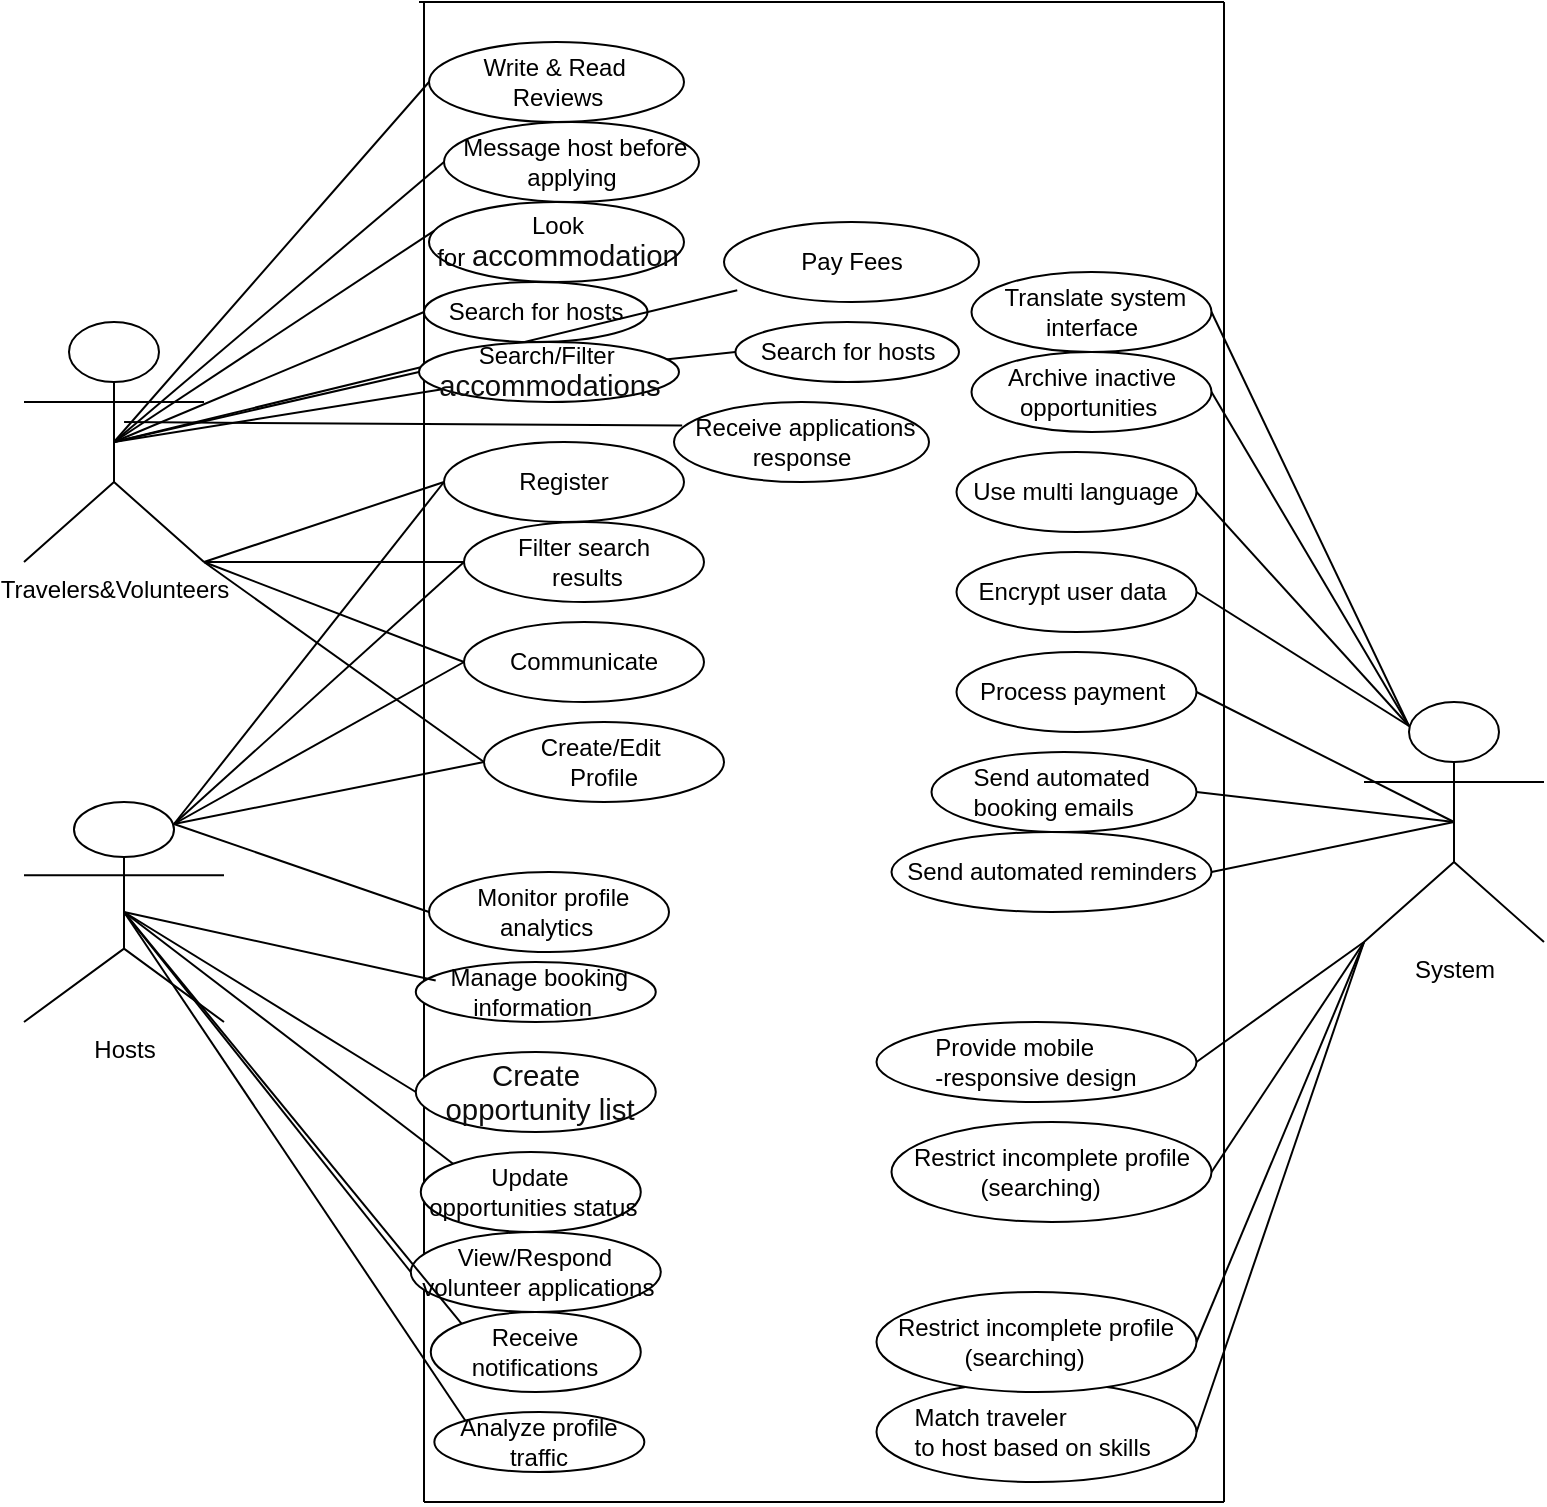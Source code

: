<mxfile version="26.2.13">
  <diagram name="Page-1" id="VHy5btwFp9xQQAj88qH7">
    <mxGraphModel dx="1392" dy="1803" grid="1" gridSize="10" guides="1" tooltips="1" connect="1" arrows="1" fold="1" page="1" pageScale="1" pageWidth="850" pageHeight="1100" math="0" shadow="0">
      <root>
        <mxCell id="0" />
        <mxCell id="1" parent="0" />
        <mxCell id="mg__9qmA6hPqHbvAzffK-1" value="Travelers&amp;amp;Volunteers" style="shape=umlActor;html=1;verticalLabelPosition=bottom;verticalAlign=top;align=center;" parent="1" vertex="1">
          <mxGeometry x="40" y="20" width="90" height="120" as="geometry" />
        </mxCell>
        <mxCell id="mg__9qmA6hPqHbvAzffK-3" value="Hosts" style="shape=umlActor;html=1;verticalLabelPosition=bottom;verticalAlign=top;align=center;" parent="1" vertex="1">
          <mxGeometry x="40" y="260" width="100" height="110" as="geometry" />
        </mxCell>
        <mxCell id="mg__9qmA6hPqHbvAzffK-6" value="Register" style="ellipse;whiteSpace=wrap;html=1;" parent="1" vertex="1">
          <mxGeometry x="250" y="80" width="120" height="40" as="geometry" />
        </mxCell>
        <mxCell id="mg__9qmA6hPqHbvAzffK-9" value="" style="edgeStyle=none;html=1;endArrow=none;verticalAlign=bottom;rounded=0;" parent="1" edge="1">
          <mxGeometry width="160" relative="1" as="geometry">
            <mxPoint x="240" y="610" as="sourcePoint" />
            <mxPoint x="640" y="610" as="targetPoint" />
          </mxGeometry>
        </mxCell>
        <mxCell id="mg__9qmA6hPqHbvAzffK-10" value="" style="edgeStyle=none;html=1;endArrow=none;verticalAlign=bottom;rounded=0;" parent="1" edge="1">
          <mxGeometry width="160" relative="1" as="geometry">
            <mxPoint x="240" y="610" as="sourcePoint" />
            <mxPoint x="240" y="-140" as="targetPoint" />
          </mxGeometry>
        </mxCell>
        <mxCell id="mg__9qmA6hPqHbvAzffK-11" value="" style="edgeStyle=none;html=1;endArrow=none;verticalAlign=bottom;rounded=0;" parent="1" edge="1">
          <mxGeometry width="160" relative="1" as="geometry">
            <mxPoint x="640" y="610" as="sourcePoint" />
            <mxPoint x="640" y="-140" as="targetPoint" />
          </mxGeometry>
        </mxCell>
        <mxCell id="mg__9qmA6hPqHbvAzffK-13" value="" style="edgeStyle=none;html=1;endArrow=none;verticalAlign=bottom;rounded=0;" parent="1" edge="1">
          <mxGeometry width="160" relative="1" as="geometry">
            <mxPoint x="237.5" y="-140" as="sourcePoint" />
            <mxPoint x="640" y="-140" as="targetPoint" />
          </mxGeometry>
        </mxCell>
        <mxCell id="mg__9qmA6hPqHbvAzffK-16" value="" style="edgeStyle=none;html=1;endArrow=none;verticalAlign=bottom;rounded=0;entryX=0;entryY=0.5;entryDx=0;entryDy=0;exitX=1;exitY=1;exitDx=0;exitDy=0;exitPerimeter=0;" parent="1" target="mg__9qmA6hPqHbvAzffK-6" edge="1" source="mg__9qmA6hPqHbvAzffK-1">
          <mxGeometry width="160" relative="1" as="geometry">
            <mxPoint x="120" y="109.5" as="sourcePoint" />
            <mxPoint x="280" y="109.5" as="targetPoint" />
          </mxGeometry>
        </mxCell>
        <mxCell id="mg__9qmA6hPqHbvAzffK-17" value="" style="edgeStyle=none;html=1;endArrow=none;verticalAlign=bottom;rounded=0;entryX=0;entryY=0.5;entryDx=0;entryDy=0;exitX=0.75;exitY=0.1;exitDx=0;exitDy=0;exitPerimeter=0;" parent="1" target="mg__9qmA6hPqHbvAzffK-6" edge="1" source="mg__9qmA6hPqHbvAzffK-3">
          <mxGeometry width="160" relative="1" as="geometry">
            <mxPoint x="130" y="292.25" as="sourcePoint" />
            <mxPoint x="330" y="287.75" as="targetPoint" />
          </mxGeometry>
        </mxCell>
        <mxCell id="mg__9qmA6hPqHbvAzffK-18" value="Look for&amp;nbsp;&lt;span style=&quot;font-size: 11pt; line-height: 115%; color: rgb(13, 13, 13);&quot;&gt;accommodation&lt;/span&gt;" style="ellipse;whiteSpace=wrap;html=1;" parent="1" vertex="1">
          <mxGeometry x="242.5" y="-40" width="127.5" height="40" as="geometry" />
        </mxCell>
        <mxCell id="mg__9qmA6hPqHbvAzffK-19" value="" style="edgeStyle=none;html=1;endArrow=none;verticalAlign=bottom;rounded=0;entryX=0.02;entryY=0.36;entryDx=0;entryDy=0;entryPerimeter=0;exitX=0.5;exitY=0.5;exitDx=0;exitDy=0;exitPerimeter=0;" parent="1" target="mg__9qmA6hPqHbvAzffK-18" edge="1" source="mg__9qmA6hPqHbvAzffK-1">
          <mxGeometry width="160" relative="1" as="geometry">
            <mxPoint x="120" y="120" as="sourcePoint" />
            <mxPoint x="320" y="115.5" as="targetPoint" />
          </mxGeometry>
        </mxCell>
        <mxCell id="mg__9qmA6hPqHbvAzffK-20" value="&lt;span style=&quot;font-size: 11pt; line-height: 115%; color: rgb(13, 13, 13);&quot;&gt;Create&lt;/span&gt;&lt;div&gt;&lt;span style=&quot;font-size: 11pt; line-height: 115%; color: rgb(13, 13, 13);&quot;&gt;&amp;nbsp;opportunity list&lt;/span&gt;&lt;/div&gt;" style="ellipse;whiteSpace=wrap;html=1;" parent="1" vertex="1">
          <mxGeometry x="235.89" y="385" width="120" height="40" as="geometry" />
        </mxCell>
        <mxCell id="mg__9qmA6hPqHbvAzffK-21" value="" style="edgeStyle=none;html=1;endArrow=none;verticalAlign=bottom;rounded=0;entryX=0;entryY=0.5;entryDx=0;entryDy=0;exitX=0.5;exitY=0.5;exitDx=0;exitDy=0;exitPerimeter=0;" parent="1" target="mg__9qmA6hPqHbvAzffK-20" edge="1" source="mg__9qmA6hPqHbvAzffK-3">
          <mxGeometry width="160" relative="1" as="geometry">
            <mxPoint x="150" y="310" as="sourcePoint" />
            <mxPoint x="338" y="129" as="targetPoint" />
          </mxGeometry>
        </mxCell>
        <mxCell id="mg__9qmA6hPqHbvAzffK-22" value="View/Respond&lt;div&gt;&amp;nbsp;volunteer applications&lt;/div&gt;" style="ellipse;whiteSpace=wrap;html=1;rotation=0;" parent="1" vertex="1">
          <mxGeometry x="233.39" y="475" width="125" height="40" as="geometry" />
        </mxCell>
        <mxCell id="mg__9qmA6hPqHbvAzffK-25" value="Update&lt;div&gt;&amp;nbsp;opportunities status&lt;/div&gt;" style="ellipse;whiteSpace=wrap;html=1;" parent="1" vertex="1">
          <mxGeometry x="238.39" y="435" width="110" height="40" as="geometry" />
        </mxCell>
        <mxCell id="mg__9qmA6hPqHbvAzffK-26" value="" style="edgeStyle=none;html=1;endArrow=none;verticalAlign=bottom;rounded=0;exitX=0.5;exitY=0.5;exitDx=0;exitDy=0;exitPerimeter=0;" parent="1" target="mg__9qmA6hPqHbvAzffK-24" edge="1" source="mg__9qmA6hPqHbvAzffK-1">
          <mxGeometry width="160" relative="1" as="geometry">
            <mxPoint x="90" y="80" as="sourcePoint" />
            <mxPoint x="333" y="195" as="targetPoint" />
          </mxGeometry>
        </mxCell>
        <mxCell id="mg__9qmA6hPqHbvAzffK-27" value="" style="edgeStyle=none;html=1;endArrow=none;verticalAlign=bottom;rounded=0;entryX=0;entryY=0;entryDx=0;entryDy=0;exitX=0.5;exitY=0.5;exitDx=0;exitDy=0;exitPerimeter=0;" parent="1" target="mg__9qmA6hPqHbvAzffK-25" edge="1" source="mg__9qmA6hPqHbvAzffK-3">
          <mxGeometry width="160" relative="1" as="geometry">
            <mxPoint x="150" y="312.25" as="sourcePoint" />
            <mxPoint x="330" y="295" as="targetPoint" />
          </mxGeometry>
        </mxCell>
        <mxCell id="mg__9qmA6hPqHbvAzffK-28" value="Communicate" style="ellipse;whiteSpace=wrap;html=1;" parent="1" vertex="1">
          <mxGeometry x="260" y="170" width="120" height="40" as="geometry" />
        </mxCell>
        <mxCell id="mg__9qmA6hPqHbvAzffK-29" value="" style="edgeStyle=none;html=1;endArrow=none;verticalAlign=bottom;rounded=0;entryX=0;entryY=0.5;entryDx=0;entryDy=0;exitX=0.75;exitY=0.1;exitDx=0;exitDy=0;exitPerimeter=0;" parent="1" target="mg__9qmA6hPqHbvAzffK-28" edge="1" source="mg__9qmA6hPqHbvAzffK-3">
          <mxGeometry width="160" relative="1" as="geometry">
            <mxPoint x="150" y="312.25" as="sourcePoint" />
            <mxPoint x="350" y="435" as="targetPoint" />
          </mxGeometry>
        </mxCell>
        <mxCell id="mg__9qmA6hPqHbvAzffK-30" value="" style="edgeStyle=none;html=1;endArrow=none;verticalAlign=bottom;rounded=0;exitX=1;exitY=1;exitDx=0;exitDy=0;exitPerimeter=0;entryX=0;entryY=0.5;entryDx=0;entryDy=0;" parent="1" target="mg__9qmA6hPqHbvAzffK-28" edge="1" source="mg__9qmA6hPqHbvAzffK-1">
          <mxGeometry width="160" relative="1" as="geometry">
            <mxPoint x="85" y="230" as="sourcePoint" />
            <mxPoint x="342" y="249" as="targetPoint" />
          </mxGeometry>
        </mxCell>
        <mxCell id="8gyLErTpw2jjx-ygtuql-1" value="Create/Edit&amp;nbsp;&lt;div&gt;Profile&lt;/div&gt;" style="ellipse;whiteSpace=wrap;html=1;" vertex="1" parent="1">
          <mxGeometry x="270" y="220" width="120" height="40" as="geometry" />
        </mxCell>
        <mxCell id="8gyLErTpw2jjx-ygtuql-2" value="" style="edgeStyle=none;html=1;endArrow=none;verticalAlign=bottom;rounded=0;entryX=0;entryY=0.5;entryDx=0;entryDy=0;exitX=1;exitY=1;exitDx=0;exitDy=0;exitPerimeter=0;" edge="1" parent="1" source="mg__9qmA6hPqHbvAzffK-1" target="8gyLErTpw2jjx-ygtuql-1">
          <mxGeometry width="160" relative="1" as="geometry">
            <mxPoint x="90" y="80" as="sourcePoint" />
            <mxPoint x="260" y="135" as="targetPoint" />
          </mxGeometry>
        </mxCell>
        <mxCell id="8gyLErTpw2jjx-ygtuql-4" value="" style="edgeStyle=none;html=1;endArrow=none;verticalAlign=bottom;rounded=0;entryX=0;entryY=0.5;entryDx=0;entryDy=0;exitX=0.75;exitY=0.1;exitDx=0;exitDy=0;exitPerimeter=0;" edge="1" parent="1" source="mg__9qmA6hPqHbvAzffK-3" target="8gyLErTpw2jjx-ygtuql-1">
          <mxGeometry width="160" relative="1" as="geometry">
            <mxPoint x="140" y="302.25" as="sourcePoint" />
            <mxPoint x="268" y="149" as="targetPoint" />
          </mxGeometry>
        </mxCell>
        <mxCell id="8gyLErTpw2jjx-ygtuql-5" value="Receive notifications" style="ellipse;whiteSpace=wrap;html=1;rotation=0;" vertex="1" parent="1">
          <mxGeometry x="243.39" y="515" width="105" height="40" as="geometry" />
        </mxCell>
        <mxCell id="8gyLErTpw2jjx-ygtuql-6" value="" style="edgeStyle=none;html=1;endArrow=none;verticalAlign=bottom;rounded=0;entryX=0;entryY=0.5;entryDx=0;entryDy=0;exitX=0.5;exitY=0.5;exitDx=0;exitDy=0;exitPerimeter=0;" edge="1" parent="1" source="mg__9qmA6hPqHbvAzffK-3" target="mg__9qmA6hPqHbvAzffK-22">
          <mxGeometry width="160" relative="1" as="geometry">
            <mxPoint x="100" y="325" as="sourcePoint" />
            <mxPoint x="521" y="340" as="targetPoint" />
          </mxGeometry>
        </mxCell>
        <mxCell id="8gyLErTpw2jjx-ygtuql-8" value="" style="edgeStyle=none;html=1;endArrow=none;verticalAlign=bottom;rounded=0;entryX=0;entryY=0;entryDx=0;entryDy=0;exitX=0.5;exitY=0.5;exitDx=0;exitDy=0;exitPerimeter=0;" edge="1" parent="1" source="mg__9qmA6hPqHbvAzffK-3" target="8gyLErTpw2jjx-ygtuql-5">
          <mxGeometry width="160" relative="1" as="geometry">
            <mxPoint x="100" y="325" as="sourcePoint" />
            <mxPoint x="260" y="365" as="targetPoint" />
          </mxGeometry>
        </mxCell>
        <mxCell id="8gyLErTpw2jjx-ygtuql-9" value="Analyze profile traffic" style="ellipse;whiteSpace=wrap;html=1;rotation=0;" vertex="1" parent="1">
          <mxGeometry x="245.17" y="565" width="105" height="30" as="geometry" />
        </mxCell>
        <mxCell id="8gyLErTpw2jjx-ygtuql-10" value="" style="edgeStyle=none;html=1;endArrow=none;verticalAlign=bottom;rounded=0;exitX=0.5;exitY=0.5;exitDx=0;exitDy=0;exitPerimeter=0;entryX=0;entryY=0;entryDx=0;entryDy=0;" edge="1" parent="1" source="mg__9qmA6hPqHbvAzffK-3" target="8gyLErTpw2jjx-ygtuql-9">
          <mxGeometry width="160" relative="1" as="geometry">
            <mxPoint x="100" y="325" as="sourcePoint" />
            <mxPoint x="280" y="640" as="targetPoint" />
          </mxGeometry>
        </mxCell>
        <mxCell id="8gyLErTpw2jjx-ygtuql-11" value="&amp;nbsp;Manage booking information&amp;nbsp;" style="ellipse;whiteSpace=wrap;html=1;rotation=0;" vertex="1" parent="1">
          <mxGeometry x="235.89" y="340" width="120" height="30" as="geometry" />
        </mxCell>
        <mxCell id="8gyLErTpw2jjx-ygtuql-12" value="" style="edgeStyle=none;html=1;endArrow=none;verticalAlign=bottom;rounded=0;entryX=0.083;entryY=0.309;entryDx=0;entryDy=0;exitX=0.5;exitY=0.5;exitDx=0;exitDy=0;exitPerimeter=0;entryPerimeter=0;" edge="1" parent="1" source="mg__9qmA6hPqHbvAzffK-3" target="8gyLErTpw2jjx-ygtuql-11">
          <mxGeometry width="160" relative="1" as="geometry">
            <mxPoint x="100" y="325" as="sourcePoint" />
            <mxPoint x="255" y="404" as="targetPoint" />
          </mxGeometry>
        </mxCell>
        <mxCell id="8gyLErTpw2jjx-ygtuql-13" value="Search for hosts" style="ellipse;whiteSpace=wrap;html=1;rotation=0;" vertex="1" parent="1">
          <mxGeometry x="240" width="111.78" height="30" as="geometry" />
        </mxCell>
        <mxCell id="8gyLErTpw2jjx-ygtuql-14" value="" style="edgeStyle=none;html=1;endArrow=none;verticalAlign=bottom;rounded=0;entryX=0;entryY=0.5;entryDx=0;entryDy=0;exitX=0.5;exitY=0.5;exitDx=0;exitDy=0;exitPerimeter=0;" edge="1" parent="1" source="mg__9qmA6hPqHbvAzffK-1" target="8gyLErTpw2jjx-ygtuql-13">
          <mxGeometry width="160" relative="1" as="geometry">
            <mxPoint x="90" y="80" as="sourcePoint" />
            <mxPoint x="260" y="55" as="targetPoint" />
          </mxGeometry>
        </mxCell>
        <mxCell id="8gyLErTpw2jjx-ygtuql-16" value="&lt;div&gt;Filter search&lt;/div&gt;&lt;div&gt;&amp;nbsp;results&lt;/div&gt;" style="ellipse;whiteSpace=wrap;html=1;" vertex="1" parent="1">
          <mxGeometry x="260" y="120" width="120" height="40" as="geometry" />
        </mxCell>
        <mxCell id="8gyLErTpw2jjx-ygtuql-17" value="" style="edgeStyle=none;html=1;endArrow=none;verticalAlign=bottom;rounded=0;entryX=0;entryY=0.5;entryDx=0;entryDy=0;exitX=0.75;exitY=0.1;exitDx=0;exitDy=0;exitPerimeter=0;" edge="1" parent="1" source="mg__9qmA6hPqHbvAzffK-3" target="8gyLErTpw2jjx-ygtuql-16">
          <mxGeometry width="160" relative="1" as="geometry">
            <mxPoint x="125" y="281" as="sourcePoint" />
            <mxPoint x="296" y="149" as="targetPoint" />
          </mxGeometry>
        </mxCell>
        <mxCell id="8gyLErTpw2jjx-ygtuql-18" value="" style="edgeStyle=none;html=1;endArrow=none;verticalAlign=bottom;rounded=0;exitX=1;exitY=1;exitDx=0;exitDy=0;exitPerimeter=0;" edge="1" parent="1" source="mg__9qmA6hPqHbvAzffK-1" target="8gyLErTpw2jjx-ygtuql-16">
          <mxGeometry width="160" relative="1" as="geometry">
            <mxPoint x="95" y="90" as="sourcePoint" />
            <mxPoint x="290" y="141" as="targetPoint" />
          </mxGeometry>
        </mxCell>
        <mxCell id="8gyLErTpw2jjx-ygtuql-19" value="&amp;nbsp;Message host before applying" style="ellipse;whiteSpace=wrap;html=1;" vertex="1" parent="1">
          <mxGeometry x="250" y="-80" width="127.5" height="40" as="geometry" />
        </mxCell>
        <mxCell id="8gyLErTpw2jjx-ygtuql-20" value="" style="edgeStyle=none;html=1;endArrow=none;verticalAlign=bottom;rounded=0;entryX=0;entryY=0.5;entryDx=0;entryDy=0;exitX=0.5;exitY=0.5;exitDx=0;exitDy=0;exitPerimeter=0;" edge="1" parent="1" source="mg__9qmA6hPqHbvAzffK-1" target="8gyLErTpw2jjx-ygtuql-19">
          <mxGeometry width="160" relative="1" as="geometry">
            <mxPoint x="95" y="90" as="sourcePoint" />
            <mxPoint x="255" y="-16" as="targetPoint" />
          </mxGeometry>
        </mxCell>
        <mxCell id="8gyLErTpw2jjx-ygtuql-21" value="Write &amp;amp; Read&amp;nbsp;&lt;div&gt;Reviews&lt;/div&gt;" style="ellipse;whiteSpace=wrap;html=1;" vertex="1" parent="1">
          <mxGeometry x="242.5" y="-120" width="127.5" height="40" as="geometry" />
        </mxCell>
        <mxCell id="8gyLErTpw2jjx-ygtuql-22" value="" style="edgeStyle=none;html=1;endArrow=none;verticalAlign=bottom;rounded=0;entryX=0;entryY=0.5;entryDx=0;entryDy=0;exitX=0.5;exitY=0.5;exitDx=0;exitDy=0;exitPerimeter=0;" edge="1" parent="1" source="mg__9qmA6hPqHbvAzffK-1" target="8gyLErTpw2jjx-ygtuql-21">
          <mxGeometry width="160" relative="1" as="geometry">
            <mxPoint x="95" y="90" as="sourcePoint" />
            <mxPoint x="245" y="-50" as="targetPoint" />
          </mxGeometry>
        </mxCell>
        <mxCell id="8gyLErTpw2jjx-ygtuql-23" value="Pay Fees" style="ellipse;whiteSpace=wrap;html=1;" vertex="1" parent="1">
          <mxGeometry x="390" y="-30" width="127.5" height="40" as="geometry" />
        </mxCell>
        <mxCell id="8gyLErTpw2jjx-ygtuql-24" value="" style="edgeStyle=none;html=1;endArrow=none;verticalAlign=bottom;rounded=0;entryX=0.052;entryY=0.852;entryDx=0;entryDy=0;exitX=0.5;exitY=0.5;exitDx=0;exitDy=0;exitPerimeter=0;entryPerimeter=0;" edge="1" parent="1" source="mg__9qmA6hPqHbvAzffK-1" target="8gyLErTpw2jjx-ygtuql-23">
          <mxGeometry width="160" relative="1" as="geometry">
            <mxPoint x="95" y="90" as="sourcePoint" />
            <mxPoint x="241" y="-90" as="targetPoint" />
          </mxGeometry>
        </mxCell>
        <mxCell id="8gyLErTpw2jjx-ygtuql-25" value="&lt;div&gt;&amp;nbsp;Monitor profile analytics&amp;nbsp;&lt;/div&gt;" style="ellipse;whiteSpace=wrap;html=1;" vertex="1" parent="1">
          <mxGeometry x="242.5" y="295" width="120" height="40" as="geometry" />
        </mxCell>
        <mxCell id="8gyLErTpw2jjx-ygtuql-26" value="" style="edgeStyle=none;html=1;endArrow=none;verticalAlign=bottom;rounded=0;entryX=0;entryY=0.5;entryDx=0;entryDy=0;exitX=0.75;exitY=0.1;exitDx=0;exitDy=0;exitPerimeter=0;" edge="1" parent="1" source="mg__9qmA6hPqHbvAzffK-3" target="8gyLErTpw2jjx-ygtuql-25">
          <mxGeometry width="160" relative="1" as="geometry">
            <mxPoint x="125" y="281" as="sourcePoint" />
            <mxPoint x="280" y="250" as="targetPoint" />
          </mxGeometry>
        </mxCell>
        <mxCell id="8gyLErTpw2jjx-ygtuql-28" value="&lt;div&gt;&amp;nbsp;Translate system interface&lt;/div&gt;" style="ellipse;whiteSpace=wrap;html=1;" vertex="1" parent="1">
          <mxGeometry x="513.75" y="-5" width="120" height="40" as="geometry" />
        </mxCell>
        <mxCell id="8gyLErTpw2jjx-ygtuql-31" value="&lt;div&gt;&amp;nbsp;Receive applications response&lt;/div&gt;" style="ellipse;whiteSpace=wrap;html=1;" vertex="1" parent="1">
          <mxGeometry x="365" y="60" width="127.5" height="40" as="geometry" />
        </mxCell>
        <mxCell id="8gyLErTpw2jjx-ygtuql-33" value="" style="edgeStyle=none;html=1;endArrow=none;verticalAlign=bottom;rounded=0;entryX=0.032;entryY=0.295;entryDx=0;entryDy=0;exitX=0.556;exitY=0.417;exitDx=0;exitDy=0;exitPerimeter=0;entryPerimeter=0;" edge="1" parent="1" source="mg__9qmA6hPqHbvAzffK-1" target="8gyLErTpw2jjx-ygtuql-31">
          <mxGeometry width="160" relative="1" as="geometry">
            <mxPoint x="95" y="90" as="sourcePoint" />
            <mxPoint x="241" y="-116" as="targetPoint" />
          </mxGeometry>
        </mxCell>
        <mxCell id="8gyLErTpw2jjx-ygtuql-34" value="System" style="shape=umlActor;html=1;verticalLabelPosition=bottom;verticalAlign=top;align=center;" vertex="1" parent="1">
          <mxGeometry x="710" y="210" width="90" height="120" as="geometry" />
        </mxCell>
        <mxCell id="8gyLErTpw2jjx-ygtuql-35" value="Search for hosts" style="ellipse;whiteSpace=wrap;html=1;rotation=0;" vertex="1" parent="1">
          <mxGeometry x="395.72" y="20" width="111.78" height="30" as="geometry" />
        </mxCell>
        <mxCell id="8gyLErTpw2jjx-ygtuql-36" value="" style="edgeStyle=none;html=1;endArrow=none;verticalAlign=bottom;rounded=0;entryX=0;entryY=0.5;entryDx=0;entryDy=0;exitX=0.5;exitY=0.5;exitDx=0;exitDy=0;exitPerimeter=0;" edge="1" parent="1" source="mg__9qmA6hPqHbvAzffK-24" target="8gyLErTpw2jjx-ygtuql-35">
          <mxGeometry width="160" relative="1" as="geometry">
            <mxPoint x="95" y="90" as="sourcePoint" />
            <mxPoint x="250" y="25" as="targetPoint" />
          </mxGeometry>
        </mxCell>
        <mxCell id="8gyLErTpw2jjx-ygtuql-37" value="" style="edgeStyle=none;html=1;endArrow=none;verticalAlign=bottom;rounded=0;entryX=0;entryY=0.5;entryDx=0;entryDy=0;exitX=0.5;exitY=0.5;exitDx=0;exitDy=0;exitPerimeter=0;" edge="1" parent="1" source="mg__9qmA6hPqHbvAzffK-1" target="mg__9qmA6hPqHbvAzffK-24">
          <mxGeometry width="160" relative="1" as="geometry">
            <mxPoint x="85" y="80" as="sourcePoint" />
            <mxPoint x="396" y="35" as="targetPoint" />
          </mxGeometry>
        </mxCell>
        <mxCell id="mg__9qmA6hPqHbvAzffK-24" value="Search/Filter&amp;nbsp;&lt;div&gt;&lt;span style=&quot;font-size: 11pt; line-height: 115%; color: rgb(13, 13, 13);&quot;&gt;accommodations&lt;/span&gt;&lt;/div&gt;" style="ellipse;whiteSpace=wrap;html=1;" parent="1" vertex="1">
          <mxGeometry x="237.5" y="30" width="130" height="30" as="geometry" />
        </mxCell>
        <mxCell id="8gyLErTpw2jjx-ygtuql-38" value="&lt;div&gt;Use multi language&lt;/div&gt;" style="ellipse;whiteSpace=wrap;html=1;" vertex="1" parent="1">
          <mxGeometry x="506.25" y="85" width="120" height="40" as="geometry" />
        </mxCell>
        <mxCell id="8gyLErTpw2jjx-ygtuql-39" value="&lt;div style=&quot;text-align: start;&quot;&gt;&lt;div&gt;Encrypt user data&amp;nbsp;&lt;/div&gt;&lt;/div&gt;" style="ellipse;whiteSpace=wrap;html=1;" vertex="1" parent="1">
          <mxGeometry x="506.25" y="135" width="120" height="40" as="geometry" />
        </mxCell>
        <mxCell id="8gyLErTpw2jjx-ygtuql-40" value="&lt;div style=&quot;text-align: start;&quot;&gt;&lt;div&gt;Process payment&amp;nbsp;&lt;/div&gt;&lt;/div&gt;" style="ellipse;whiteSpace=wrap;html=1;" vertex="1" parent="1">
          <mxGeometry x="506.25" y="185" width="120" height="40" as="geometry" />
        </mxCell>
        <mxCell id="8gyLErTpw2jjx-ygtuql-41" value="&lt;div style=&quot;text-align: start;&quot;&gt;&lt;div&gt;Send automated&amp;nbsp;&lt;/div&gt;&lt;div&gt;booking emails&lt;/div&gt;&lt;/div&gt;" style="ellipse;whiteSpace=wrap;html=1;" vertex="1" parent="1">
          <mxGeometry x="493.75" y="235" width="132.5" height="40" as="geometry" />
        </mxCell>
        <mxCell id="8gyLErTpw2jjx-ygtuql-42" value="&lt;div style=&quot;text-align: start;&quot;&gt;&lt;div&gt;&amp;nbsp;Send&amp;nbsp;&lt;span style=&quot;background-color: transparent; color: light-dark(rgb(0, 0, 0), rgb(255, 255, 255));&quot;&gt;automated reminders&amp;nbsp;&lt;/span&gt;&lt;/div&gt;&lt;/div&gt;" style="ellipse;whiteSpace=wrap;html=1;" vertex="1" parent="1">
          <mxGeometry x="473.75" y="275" width="160" height="40" as="geometry" />
        </mxCell>
        <mxCell id="8gyLErTpw2jjx-ygtuql-43" value="&lt;div style=&quot;text-align: start;&quot;&gt;Provide mobile&amp;nbsp;&lt;/div&gt;&lt;div style=&quot;text-align: start;&quot;&gt;-responsive design&lt;/div&gt;" style="ellipse;whiteSpace=wrap;html=1;" vertex="1" parent="1">
          <mxGeometry x="466.25" y="370" width="160" height="40" as="geometry" />
        </mxCell>
        <mxCell id="8gyLErTpw2jjx-ygtuql-44" value="&lt;div style=&quot;text-align: start;&quot;&gt;Restrict incomplete profile&lt;/div&gt;&lt;div style=&quot;text-align: start;&quot;&gt;&lt;span style=&quot;white-space: pre;&quot;&gt;&#x9;&lt;/span&gt;&amp;nbsp; (searching)&lt;/div&gt;" style="ellipse;whiteSpace=wrap;html=1;" vertex="1" parent="1">
          <mxGeometry x="473.75" y="420" width="160" height="50" as="geometry" />
        </mxCell>
        <mxCell id="8gyLErTpw2jjx-ygtuql-45" value="&lt;div style=&quot;text-align: start;&quot;&gt;&lt;div&gt;Match traveler&amp;nbsp;&lt;/div&gt;&lt;div&gt;to host based on skills&amp;nbsp;&lt;/div&gt;&lt;/div&gt;" style="ellipse;whiteSpace=wrap;html=1;" vertex="1" parent="1">
          <mxGeometry x="466.25" y="550" width="160" height="50" as="geometry" />
        </mxCell>
        <mxCell id="8gyLErTpw2jjx-ygtuql-46" value="&lt;div style=&quot;text-align: start;&quot;&gt;Restrict incomplete profile&lt;/div&gt;&lt;div style=&quot;text-align: start;&quot;&gt;&lt;span style=&quot;white-space: pre;&quot;&gt;&#x9;&lt;/span&gt;&amp;nbsp; (searching)&lt;/div&gt;" style="ellipse;whiteSpace=wrap;html=1;" vertex="1" parent="1">
          <mxGeometry x="466.25" y="505" width="160" height="50" as="geometry" />
        </mxCell>
        <mxCell id="8gyLErTpw2jjx-ygtuql-47" value="&lt;div&gt;Archive inactive opportunities&amp;nbsp;&lt;/div&gt;" style="ellipse;whiteSpace=wrap;html=1;" vertex="1" parent="1">
          <mxGeometry x="513.75" y="35" width="120" height="40" as="geometry" />
        </mxCell>
        <mxCell id="8gyLErTpw2jjx-ygtuql-48" value="" style="edgeStyle=none;html=1;endArrow=none;verticalAlign=bottom;rounded=0;exitX=1;exitY=0.5;exitDx=0;exitDy=0;entryX=0.25;entryY=0.1;entryDx=0;entryDy=0;entryPerimeter=0;" edge="1" parent="1" source="8gyLErTpw2jjx-ygtuql-28" target="8gyLErTpw2jjx-ygtuql-34">
          <mxGeometry width="160" relative="1" as="geometry">
            <mxPoint x="600" y="269.33" as="sourcePoint" />
            <mxPoint x="760" y="269.33" as="targetPoint" />
          </mxGeometry>
        </mxCell>
        <mxCell id="8gyLErTpw2jjx-ygtuql-49" value="" style="edgeStyle=none;html=1;endArrow=none;verticalAlign=bottom;rounded=0;exitX=1;exitY=0.5;exitDx=0;exitDy=0;entryX=0.25;entryY=0.1;entryDx=0;entryDy=0;entryPerimeter=0;" edge="1" parent="1" source="8gyLErTpw2jjx-ygtuql-47" target="8gyLErTpw2jjx-ygtuql-34">
          <mxGeometry width="160" relative="1" as="geometry">
            <mxPoint x="630" y="130" as="sourcePoint" />
            <mxPoint x="765" y="280" as="targetPoint" />
          </mxGeometry>
        </mxCell>
        <mxCell id="8gyLErTpw2jjx-ygtuql-50" value="" style="edgeStyle=none;html=1;endArrow=none;verticalAlign=bottom;rounded=0;exitX=1;exitY=0.5;exitDx=0;exitDy=0;entryX=0.25;entryY=0.1;entryDx=0;entryDy=0;entryPerimeter=0;" edge="1" parent="1" source="8gyLErTpw2jjx-ygtuql-38" target="8gyLErTpw2jjx-ygtuql-34">
          <mxGeometry width="160" relative="1" as="geometry">
            <mxPoint x="630" y="170" as="sourcePoint" />
            <mxPoint x="775" y="290" as="targetPoint" />
          </mxGeometry>
        </mxCell>
        <mxCell id="8gyLErTpw2jjx-ygtuql-51" value="" style="edgeStyle=none;html=1;endArrow=none;verticalAlign=bottom;rounded=0;exitX=1;exitY=0.5;exitDx=0;exitDy=0;entryX=0.25;entryY=0.1;entryDx=0;entryDy=0;entryPerimeter=0;" edge="1" parent="1" source="8gyLErTpw2jjx-ygtuql-39" target="8gyLErTpw2jjx-ygtuql-34">
          <mxGeometry width="160" relative="1" as="geometry">
            <mxPoint x="623" y="220" as="sourcePoint" />
            <mxPoint x="785" y="300" as="targetPoint" />
          </mxGeometry>
        </mxCell>
        <mxCell id="8gyLErTpw2jjx-ygtuql-52" value="" style="edgeStyle=none;html=1;endArrow=none;verticalAlign=bottom;rounded=0;exitX=1;exitY=0.5;exitDx=0;exitDy=0;entryX=0.5;entryY=0.5;entryDx=0;entryDy=0;entryPerimeter=0;" edge="1" parent="1" source="8gyLErTpw2jjx-ygtuql-40" target="8gyLErTpw2jjx-ygtuql-34">
          <mxGeometry width="160" relative="1" as="geometry">
            <mxPoint x="623" y="270" as="sourcePoint" />
            <mxPoint x="795" y="310" as="targetPoint" />
          </mxGeometry>
        </mxCell>
        <mxCell id="8gyLErTpw2jjx-ygtuql-53" value="" style="edgeStyle=none;html=1;endArrow=none;verticalAlign=bottom;rounded=0;exitX=1;exitY=0.5;exitDx=0;exitDy=0;entryX=0.5;entryY=0.5;entryDx=0;entryDy=0;entryPerimeter=0;" edge="1" parent="1" source="8gyLErTpw2jjx-ygtuql-41" target="8gyLErTpw2jjx-ygtuql-34">
          <mxGeometry width="160" relative="1" as="geometry">
            <mxPoint x="623" y="320" as="sourcePoint" />
            <mxPoint x="805" y="320" as="targetPoint" />
          </mxGeometry>
        </mxCell>
        <mxCell id="8gyLErTpw2jjx-ygtuql-55" value="" style="edgeStyle=none;html=1;endArrow=none;verticalAlign=bottom;rounded=0;exitX=1;exitY=0.5;exitDx=0;exitDy=0;entryX=0.5;entryY=0.5;entryDx=0;entryDy=0;entryPerimeter=0;" edge="1" parent="1" source="8gyLErTpw2jjx-ygtuql-42" target="8gyLErTpw2jjx-ygtuql-34">
          <mxGeometry width="160" relative="1" as="geometry">
            <mxPoint x="623" y="370" as="sourcePoint" />
            <mxPoint x="815" y="330" as="targetPoint" />
          </mxGeometry>
        </mxCell>
        <mxCell id="8gyLErTpw2jjx-ygtuql-56" value="" style="edgeStyle=none;html=1;endArrow=none;verticalAlign=bottom;rounded=0;exitX=1;exitY=0.5;exitDx=0;exitDy=0;entryX=0;entryY=1;entryDx=0;entryDy=0;entryPerimeter=0;" edge="1" parent="1" source="8gyLErTpw2jjx-ygtuql-43" target="8gyLErTpw2jjx-ygtuql-34">
          <mxGeometry width="160" relative="1" as="geometry">
            <mxPoint x="623" y="420" as="sourcePoint" />
            <mxPoint x="825" y="340" as="targetPoint" />
          </mxGeometry>
        </mxCell>
        <mxCell id="8gyLErTpw2jjx-ygtuql-57" value="" style="edgeStyle=none;html=1;endArrow=none;verticalAlign=bottom;rounded=0;exitX=1;exitY=0.5;exitDx=0;exitDy=0;entryX=0;entryY=1;entryDx=0;entryDy=0;entryPerimeter=0;" edge="1" parent="1" source="8gyLErTpw2jjx-ygtuql-44" target="8gyLErTpw2jjx-ygtuql-34">
          <mxGeometry width="160" relative="1" as="geometry">
            <mxPoint x="623" y="470" as="sourcePoint" />
            <mxPoint x="835" y="350" as="targetPoint" />
          </mxGeometry>
        </mxCell>
        <mxCell id="8gyLErTpw2jjx-ygtuql-58" value="" style="edgeStyle=none;html=1;endArrow=none;verticalAlign=bottom;rounded=0;exitX=1;exitY=0.5;exitDx=0;exitDy=0;entryX=0;entryY=1;entryDx=0;entryDy=0;entryPerimeter=0;" edge="1" parent="1" source="8gyLErTpw2jjx-ygtuql-45" target="8gyLErTpw2jjx-ygtuql-34">
          <mxGeometry width="160" relative="1" as="geometry">
            <mxPoint x="630" y="525" as="sourcePoint" />
            <mxPoint x="845" y="360" as="targetPoint" />
          </mxGeometry>
        </mxCell>
        <mxCell id="8gyLErTpw2jjx-ygtuql-59" value="" style="edgeStyle=none;html=1;endArrow=none;verticalAlign=bottom;rounded=0;exitX=1;exitY=0.5;exitDx=0;exitDy=0;entryX=0;entryY=1;entryDx=0;entryDy=0;entryPerimeter=0;" edge="1" parent="1" source="8gyLErTpw2jjx-ygtuql-46" target="8gyLErTpw2jjx-ygtuql-34">
          <mxGeometry width="160" relative="1" as="geometry">
            <mxPoint x="636" y="585" as="sourcePoint" />
            <mxPoint x="855" y="370" as="targetPoint" />
          </mxGeometry>
        </mxCell>
      </root>
    </mxGraphModel>
  </diagram>
</mxfile>
